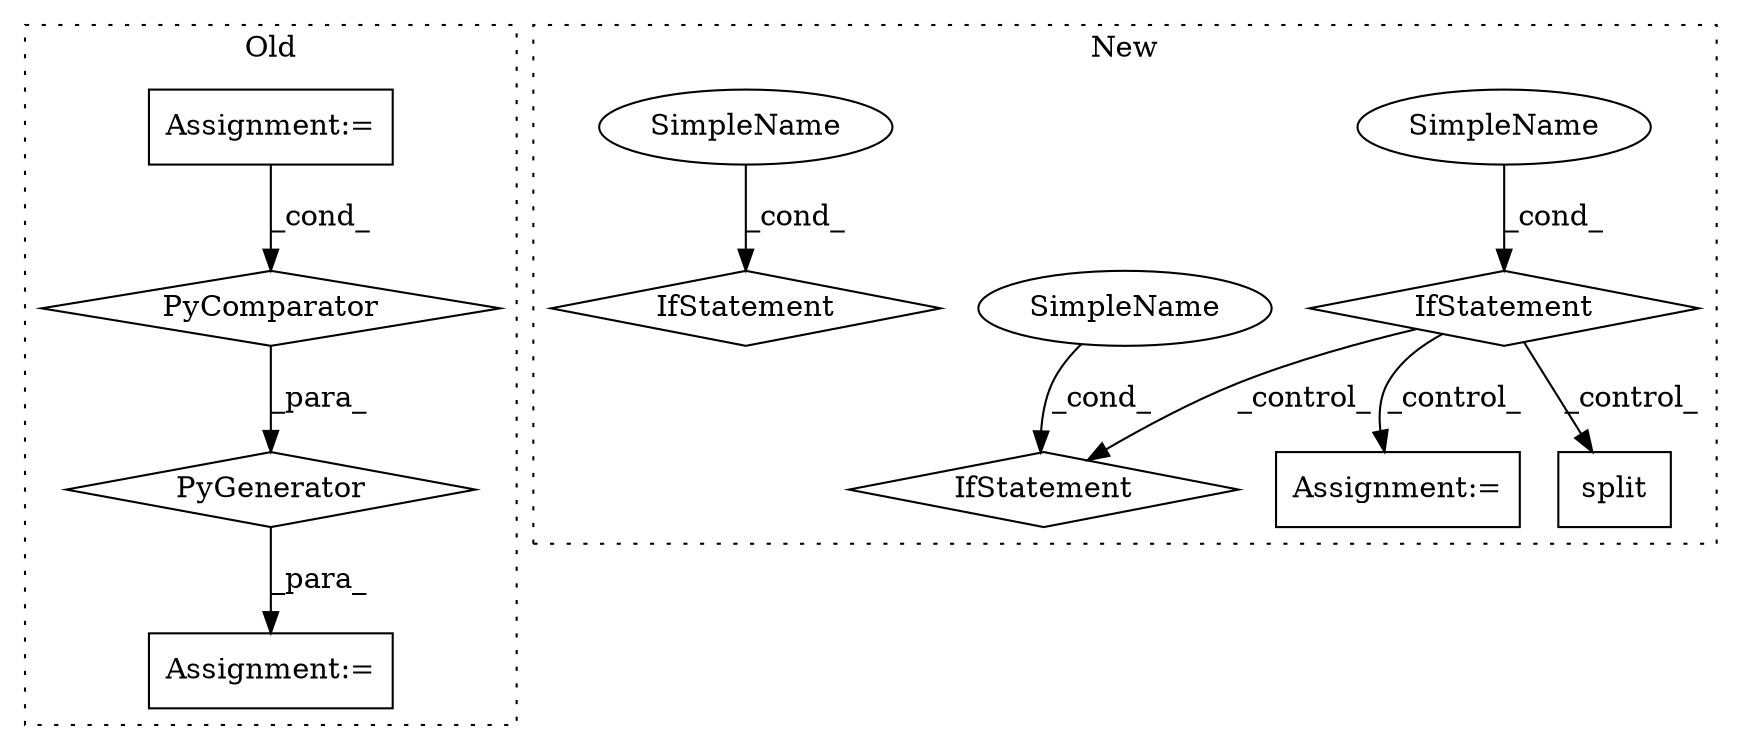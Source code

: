 digraph G {
subgraph cluster0 {
1 [label="PyGenerator" a="107" s="6544" l="193" shape="diamond"];
3 [label="Assignment:=" a="7" s="6653" l="71" shape="box"];
4 [label="PyComparator" a="113" s="6653" l="71" shape="diamond"];
7 [label="Assignment:=" a="7" s="6525" l="19" shape="box"];
label = "Old";
style="dotted";
}
subgraph cluster1 {
2 [label="split" a="32" s="7177,7202" l="6,1" shape="box"];
5 [label="IfStatement" a="25" s="7080,7136" l="4,2" shape="diamond"];
6 [label="SimpleName" a="42" s="" l="" shape="ellipse"];
8 [label="IfStatement" a="25" s="7309" l="29" shape="diamond"];
9 [label="IfStatement" a="25" s="6596" l="29" shape="diamond"];
10 [label="Assignment:=" a="7" s="7309" l="29" shape="box"];
11 [label="SimpleName" a="42" s="7333" l="5" shape="ellipse"];
12 [label="SimpleName" a="42" s="6620" l="5" shape="ellipse"];
label = "New";
style="dotted";
}
1 -> 7 [label="_para_"];
3 -> 4 [label="_cond_"];
4 -> 1 [label="_para_"];
5 -> 10 [label="_control_"];
5 -> 2 [label="_control_"];
5 -> 8 [label="_control_"];
6 -> 5 [label="_cond_"];
11 -> 8 [label="_cond_"];
12 -> 9 [label="_cond_"];
}